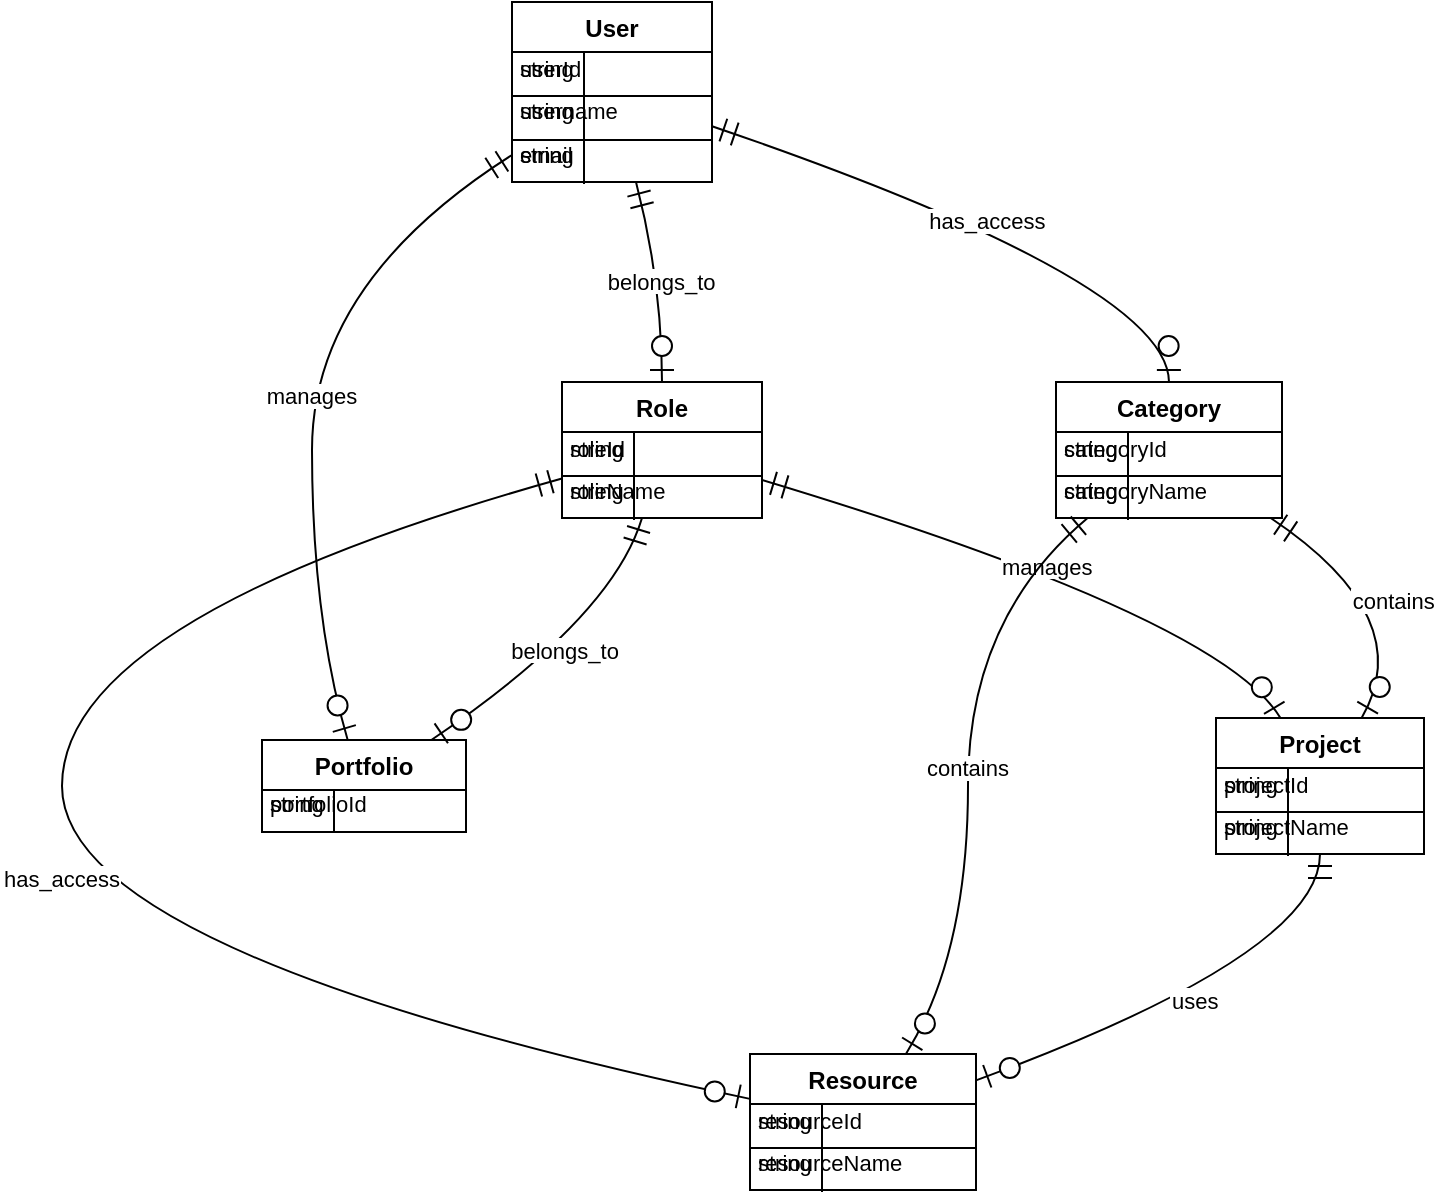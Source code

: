 <mxfile version="24.7.15">
  <diagram name="Page-1" id="IiT2s1_sv5NDfSnMArrv">
    <mxGraphModel>
      <root>
        <mxCell id="0" />
        <mxCell id="1" parent="0" />
        <mxCell id="2" value="User" style="shape=table;startSize=25;container=1;collapsible=0;childLayout=tableLayout;fixedRows=1;rowLines=1;fontStyle=1;align=center;resizeLast=1;" vertex="1" parent="1">
          <mxGeometry x="145" y="20" width="100" height="90" as="geometry" />
        </mxCell>
        <mxCell id="3" style="shape=tableRow;horizontal=0;startSize=0;swimlaneHead=0;swimlaneBody=0;fillColor=none;collapsible=0;dropTarget=0;points=[[0,0.5],[1,0.5]];portConstraint=eastwest;top=0;left=0;right=0;bottom=0;" vertex="1" parent="2">
          <mxGeometry y="22" width="100" height="22" as="geometry" />
        </mxCell>
        <mxCell id="4" value="string" style="shape=partialRectangle;connectable=0;fillColor=none;top=0;left=0;bottom=0;right=0;align=left;spacingLeft=2;overflow=hidden;fontSize=11;" vertex="1" parent="3">
          <mxGeometry width="36" height="22" as="geometry" />
        </mxCell>
        <mxCell id="5" value="userId" style="shape=partialRectangle;connectable=0;fillColor=none;top=0;left=0;bottom=0;right=0;align=left;spacingLeft=2;overflow=hidden;fontSize=11;" vertex="1" parent="3">
          <mxGeometry width="64" height="22" as="geometry" />
        </mxCell>
        <mxCell id="6" style="shape=tableRow;horizontal=0;startSize=0;swimlaneHead=0;swimlaneBody=0;fillColor=none;collapsible=0;dropTarget=0;points=[[0,0.5],[1,0.5]];portConstraint=eastwest;top=0;left=0;right=0;bottom=0;" vertex="1" parent="2">
          <mxGeometry y="43" width="100" height="22" as="geometry" />
        </mxCell>
        <mxCell id="7" value="string" style="shape=partialRectangle;connectable=0;fillColor=none;top=0;left=0;bottom=0;right=0;align=left;spacingLeft=2;overflow=hidden;fontSize=11;" vertex="1" parent="6">
          <mxGeometry width="36" height="22" as="geometry" />
        </mxCell>
        <mxCell id="8" value="username" style="shape=partialRectangle;connectable=0;fillColor=none;top=0;left=0;bottom=0;right=0;align=left;spacingLeft=2;overflow=hidden;fontSize=11;" vertex="1" parent="6">
          <mxGeometry width="64" height="22" as="geometry" />
        </mxCell>
        <mxCell id="9" style="shape=tableRow;horizontal=0;startSize=0;swimlaneHead=0;swimlaneBody=0;fillColor=none;collapsible=0;dropTarget=0;points=[[0,0.5],[1,0.5]];portConstraint=eastwest;top=0;left=0;right=0;bottom=0;" vertex="1" parent="2">
          <mxGeometry y="65" width="100" height="22" as="geometry" />
        </mxCell>
        <mxCell id="10" value="string" style="shape=partialRectangle;connectable=0;fillColor=none;top=0;left=0;bottom=0;right=0;align=left;spacingLeft=2;overflow=hidden;fontSize=11;" vertex="1" parent="9">
          <mxGeometry width="36" height="22" as="geometry" />
        </mxCell>
        <mxCell id="11" value="email" style="shape=partialRectangle;connectable=0;fillColor=none;top=0;left=0;bottom=0;right=0;align=left;spacingLeft=2;overflow=hidden;fontSize=11;" vertex="1" parent="9">
          <mxGeometry width="64" height="22" as="geometry" />
        </mxCell>
        <mxCell id="12" value="Role" style="shape=table;startSize=25;container=1;collapsible=0;childLayout=tableLayout;fixedRows=1;rowLines=1;fontStyle=1;align=center;resizeLast=1;" vertex="1" parent="1">
          <mxGeometry x="170" y="210" width="100" height="68" as="geometry" />
        </mxCell>
        <mxCell id="13" style="shape=tableRow;horizontal=0;startSize=0;swimlaneHead=0;swimlaneBody=0;fillColor=none;collapsible=0;dropTarget=0;points=[[0,0.5],[1,0.5]];portConstraint=eastwest;top=0;left=0;right=0;bottom=0;" vertex="1" parent="12">
          <mxGeometry y="22" width="100" height="22" as="geometry" />
        </mxCell>
        <mxCell id="14" value="string" style="shape=partialRectangle;connectable=0;fillColor=none;top=0;left=0;bottom=0;right=0;align=left;spacingLeft=2;overflow=hidden;fontSize=11;" vertex="1" parent="13">
          <mxGeometry width="36" height="22" as="geometry" />
        </mxCell>
        <mxCell id="15" value="roleId" style="shape=partialRectangle;connectable=0;fillColor=none;top=0;left=0;bottom=0;right=0;align=left;spacingLeft=2;overflow=hidden;fontSize=11;" vertex="1" parent="13">
          <mxGeometry width="64" height="22" as="geometry" />
        </mxCell>
        <mxCell id="16" style="shape=tableRow;horizontal=0;startSize=0;swimlaneHead=0;swimlaneBody=0;fillColor=none;collapsible=0;dropTarget=0;points=[[0,0.5],[1,0.5]];portConstraint=eastwest;top=0;left=0;right=0;bottom=0;" vertex="1" parent="12">
          <mxGeometry y="43" width="100" height="22" as="geometry" />
        </mxCell>
        <mxCell id="17" value="string" style="shape=partialRectangle;connectable=0;fillColor=none;top=0;left=0;bottom=0;right=0;align=left;spacingLeft=2;overflow=hidden;fontSize=11;" vertex="1" parent="16">
          <mxGeometry width="36" height="22" as="geometry" />
        </mxCell>
        <mxCell id="18" value="roleName" style="shape=partialRectangle;connectable=0;fillColor=none;top=0;left=0;bottom=0;right=0;align=left;spacingLeft=2;overflow=hidden;fontSize=11;" vertex="1" parent="16">
          <mxGeometry width="64" height="22" as="geometry" />
        </mxCell>
        <mxCell id="19" value="Category" style="shape=table;startSize=25;container=1;collapsible=0;childLayout=tableLayout;fixedRows=1;rowLines=1;fontStyle=1;align=center;resizeLast=1;" vertex="1" parent="1">
          <mxGeometry x="417" y="210" width="113" height="68" as="geometry" />
        </mxCell>
        <mxCell id="20" style="shape=tableRow;horizontal=0;startSize=0;swimlaneHead=0;swimlaneBody=0;fillColor=none;collapsible=0;dropTarget=0;points=[[0,0.5],[1,0.5]];portConstraint=eastwest;top=0;left=0;right=0;bottom=0;" vertex="1" parent="19">
          <mxGeometry y="22" width="113" height="22" as="geometry" />
        </mxCell>
        <mxCell id="21" value="string" style="shape=partialRectangle;connectable=0;fillColor=none;top=0;left=0;bottom=0;right=0;align=left;spacingLeft=2;overflow=hidden;fontSize=11;" vertex="1" parent="20">
          <mxGeometry width="36" height="22" as="geometry" />
        </mxCell>
        <mxCell id="22" value="categoryId" style="shape=partialRectangle;connectable=0;fillColor=none;top=0;left=0;bottom=0;right=0;align=left;spacingLeft=2;overflow=hidden;fontSize=11;" vertex="1" parent="20">
          <mxGeometry width="77" height="22" as="geometry" />
        </mxCell>
        <mxCell id="23" style="shape=tableRow;horizontal=0;startSize=0;swimlaneHead=0;swimlaneBody=0;fillColor=none;collapsible=0;dropTarget=0;points=[[0,0.5],[1,0.5]];portConstraint=eastwest;top=0;left=0;right=0;bottom=0;" vertex="1" parent="19">
          <mxGeometry y="43" width="113" height="22" as="geometry" />
        </mxCell>
        <mxCell id="24" value="string" style="shape=partialRectangle;connectable=0;fillColor=none;top=0;left=0;bottom=0;right=0;align=left;spacingLeft=2;overflow=hidden;fontSize=11;" vertex="1" parent="23">
          <mxGeometry width="36" height="22" as="geometry" />
        </mxCell>
        <mxCell id="25" value="categoryName" style="shape=partialRectangle;connectable=0;fillColor=none;top=0;left=0;bottom=0;right=0;align=left;spacingLeft=2;overflow=hidden;fontSize=11;" vertex="1" parent="23">
          <mxGeometry width="77" height="22" as="geometry" />
        </mxCell>
        <mxCell id="26" value="Project" style="shape=table;startSize=25;container=1;collapsible=0;childLayout=tableLayout;fixedRows=1;rowLines=1;fontStyle=1;align=center;resizeLast=1;" vertex="1" parent="1">
          <mxGeometry x="497" y="378" width="104" height="68" as="geometry" />
        </mxCell>
        <mxCell id="27" style="shape=tableRow;horizontal=0;startSize=0;swimlaneHead=0;swimlaneBody=0;fillColor=none;collapsible=0;dropTarget=0;points=[[0,0.5],[1,0.5]];portConstraint=eastwest;top=0;left=0;right=0;bottom=0;" vertex="1" parent="26">
          <mxGeometry y="22" width="104" height="22" as="geometry" />
        </mxCell>
        <mxCell id="28" value="string" style="shape=partialRectangle;connectable=0;fillColor=none;top=0;left=0;bottom=0;right=0;align=left;spacingLeft=2;overflow=hidden;fontSize=11;" vertex="1" parent="27">
          <mxGeometry width="36" height="22" as="geometry" />
        </mxCell>
        <mxCell id="29" value="projectId" style="shape=partialRectangle;connectable=0;fillColor=none;top=0;left=0;bottom=0;right=0;align=left;spacingLeft=2;overflow=hidden;fontSize=11;" vertex="1" parent="27">
          <mxGeometry width="68" height="22" as="geometry" />
        </mxCell>
        <mxCell id="30" style="shape=tableRow;horizontal=0;startSize=0;swimlaneHead=0;swimlaneBody=0;fillColor=none;collapsible=0;dropTarget=0;points=[[0,0.5],[1,0.5]];portConstraint=eastwest;top=0;left=0;right=0;bottom=0;" vertex="1" parent="26">
          <mxGeometry y="43" width="104" height="22" as="geometry" />
        </mxCell>
        <mxCell id="31" value="string" style="shape=partialRectangle;connectable=0;fillColor=none;top=0;left=0;bottom=0;right=0;align=left;spacingLeft=2;overflow=hidden;fontSize=11;" vertex="1" parent="30">
          <mxGeometry width="36" height="22" as="geometry" />
        </mxCell>
        <mxCell id="32" value="projectName" style="shape=partialRectangle;connectable=0;fillColor=none;top=0;left=0;bottom=0;right=0;align=left;spacingLeft=2;overflow=hidden;fontSize=11;" vertex="1" parent="30">
          <mxGeometry width="68" height="22" as="geometry" />
        </mxCell>
        <mxCell id="33" value="Resource" style="shape=table;startSize=25;container=1;collapsible=0;childLayout=tableLayout;fixedRows=1;rowLines=1;fontStyle=1;align=center;resizeLast=1;" vertex="1" parent="1">
          <mxGeometry x="264" y="546" width="113" height="68" as="geometry" />
        </mxCell>
        <mxCell id="34" style="shape=tableRow;horizontal=0;startSize=0;swimlaneHead=0;swimlaneBody=0;fillColor=none;collapsible=0;dropTarget=0;points=[[0,0.5],[1,0.5]];portConstraint=eastwest;top=0;left=0;right=0;bottom=0;" vertex="1" parent="33">
          <mxGeometry y="22" width="113" height="22" as="geometry" />
        </mxCell>
        <mxCell id="35" value="string" style="shape=partialRectangle;connectable=0;fillColor=none;top=0;left=0;bottom=0;right=0;align=left;spacingLeft=2;overflow=hidden;fontSize=11;" vertex="1" parent="34">
          <mxGeometry width="36" height="22" as="geometry" />
        </mxCell>
        <mxCell id="36" value="resourceId" style="shape=partialRectangle;connectable=0;fillColor=none;top=0;left=0;bottom=0;right=0;align=left;spacingLeft=2;overflow=hidden;fontSize=11;" vertex="1" parent="34">
          <mxGeometry width="77" height="22" as="geometry" />
        </mxCell>
        <mxCell id="37" style="shape=tableRow;horizontal=0;startSize=0;swimlaneHead=0;swimlaneBody=0;fillColor=none;collapsible=0;dropTarget=0;points=[[0,0.5],[1,0.5]];portConstraint=eastwest;top=0;left=0;right=0;bottom=0;" vertex="1" parent="33">
          <mxGeometry y="43" width="113" height="22" as="geometry" />
        </mxCell>
        <mxCell id="38" value="string" style="shape=partialRectangle;connectable=0;fillColor=none;top=0;left=0;bottom=0;right=0;align=left;spacingLeft=2;overflow=hidden;fontSize=11;" vertex="1" parent="37">
          <mxGeometry width="36" height="22" as="geometry" />
        </mxCell>
        <mxCell id="39" value="resourceName" style="shape=partialRectangle;connectable=0;fillColor=none;top=0;left=0;bottom=0;right=0;align=left;spacingLeft=2;overflow=hidden;fontSize=11;" vertex="1" parent="37">
          <mxGeometry width="77" height="22" as="geometry" />
        </mxCell>
        <mxCell id="40" value="Portfolio" style="shape=table;startSize=25;container=1;collapsible=0;childLayout=tableLayout;fixedRows=1;rowLines=1;fontStyle=1;align=center;resizeLast=1;" vertex="1" parent="1">
          <mxGeometry x="20" y="389" width="102" height="46" as="geometry" />
        </mxCell>
        <mxCell id="41" style="shape=tableRow;horizontal=0;startSize=0;swimlaneHead=0;swimlaneBody=0;fillColor=none;collapsible=0;dropTarget=0;points=[[0,0.5],[1,0.5]];portConstraint=eastwest;top=0;left=0;right=0;bottom=0;" vertex="1" parent="40">
          <mxGeometry y="21" width="100" height="21" as="geometry" />
        </mxCell>
        <mxCell id="42" value="string" style="shape=partialRectangle;connectable=0;fillColor=none;top=0;left=0;bottom=0;right=0;align=left;spacingLeft=2;overflow=hidden;fontSize=11;" vertex="1" parent="41">
          <mxGeometry width="36" height="21" as="geometry" />
        </mxCell>
        <mxCell id="43" value="portfolioId" style="shape=partialRectangle;connectable=0;fillColor=none;top=0;left=0;bottom=0;right=0;align=left;spacingLeft=2;overflow=hidden;fontSize=11;" vertex="1" parent="41">
          <mxGeometry width="66" height="21" as="geometry" />
        </mxCell>
        <mxCell id="44" value="belongs_to" style="curved=1;startArrow=ERmandOne;startSize=10;;endArrow=ERzeroToOne;endSize=10;;exitX=0.62;exitY=1;entryX=0.5;entryY=0;" edge="1" parent="1" source="2" target="12">
          <mxGeometry relative="1" as="geometry">
            <Array as="points">
              <mxPoint x="220" y="160" />
            </Array>
          </mxGeometry>
        </mxCell>
        <mxCell id="45" value="has_access" style="curved=1;startArrow=ERmandOne;startSize=10;;endArrow=ERzeroToOne;endSize=10;;exitX=1;exitY=0.69;entryX=0.5;entryY=0;" edge="1" parent="1" source="2" target="19">
          <mxGeometry relative="1" as="geometry">
            <Array as="points">
              <mxPoint x="473" y="160" />
            </Array>
          </mxGeometry>
        </mxCell>
        <mxCell id="46" value="manages" style="curved=1;startArrow=ERmandOne;startSize=10;;endArrow=ERzeroToOne;endSize=10;;exitX=0;exitY=0.85;entryX=0.42;entryY=0;" edge="1" parent="1" source="2" target="40">
          <mxGeometry relative="1" as="geometry">
            <Array as="points">
              <mxPoint x="45" y="160" />
              <mxPoint x="45" y="328" />
            </Array>
          </mxGeometry>
        </mxCell>
        <mxCell id="47" value="manages" style="curved=1;startArrow=ERmandOne;startSize=10;;endArrow=ERzeroToOne;endSize=10;;exitX=1;exitY=0.72;entryX=0.31;entryY=0;" edge="1" parent="1" source="12" target="26">
          <mxGeometry relative="1" as="geometry">
            <Array as="points">
              <mxPoint x="499" y="328" />
            </Array>
          </mxGeometry>
        </mxCell>
        <mxCell id="48" value="has_access" style="curved=1;startArrow=ERmandOne;startSize=10;;endArrow=ERzeroToOne;endSize=10;;exitX=0;exitY=0.71;entryX=0;entryY=0.33;" edge="1" parent="1" source="12" target="33">
          <mxGeometry relative="1" as="geometry">
            <Array as="points">
              <mxPoint x="-80" y="328" />
              <mxPoint x="-80" y="496" />
            </Array>
          </mxGeometry>
        </mxCell>
        <mxCell id="49" value="belongs_to" style="curved=1;startArrow=ERmandOne;startSize=10;;endArrow=ERzeroToOne;endSize=10;;exitX=0.4;exitY=1;entryX=0.83;entryY=0;" edge="1" parent="1" source="12" target="40">
          <mxGeometry relative="1" as="geometry">
            <Array as="points">
              <mxPoint x="195" y="328" />
            </Array>
          </mxGeometry>
        </mxCell>
        <mxCell id="50" value="contains" style="curved=1;startArrow=ERmandOne;startSize=10;;endArrow=ERzeroToOne;endSize=10;;exitX=0.95;exitY=1;entryX=0.7;entryY=0;" edge="1" parent="1" source="19" target="26">
          <mxGeometry relative="1" as="geometry">
            <Array as="points">
              <mxPoint x="599" y="328" />
            </Array>
          </mxGeometry>
        </mxCell>
        <mxCell id="51" value="contains" style="curved=1;startArrow=ERmandOne;startSize=10;;endArrow=ERzeroToOne;endSize=10;;exitX=0.14;exitY=1;entryX=0.69;entryY=0;" edge="1" parent="1" source="19" target="33">
          <mxGeometry relative="1" as="geometry">
            <Array as="points">
              <mxPoint x="373" y="328" />
              <mxPoint x="373" y="496" />
            </Array>
          </mxGeometry>
        </mxCell>
        <mxCell id="52" value="uses" style="curved=1;startArrow=ERmandOne;startSize=10;;endArrow=ERzeroToOne;endSize=10;;exitX=0.5;exitY=1;entryX=0.99;entryY=0.2;" edge="1" parent="1" source="26" target="33">
          <mxGeometry relative="1" as="geometry">
            <Array as="points">
              <mxPoint x="549" y="496" />
            </Array>
          </mxGeometry>
        </mxCell>
      </root>
    </mxGraphModel>
  </diagram>
</mxfile>
